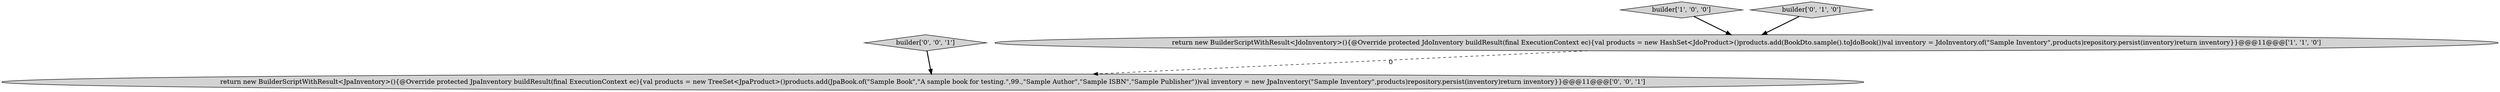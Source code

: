 digraph {
0 [style = filled, label = "return new BuilderScriptWithResult<JdoInventory>(){@Override protected JdoInventory buildResult(final ExecutionContext ec){val products = new HashSet<JdoProduct>()products.add(BookDto.sample().toJdoBook())val inventory = JdoInventory.of(\"Sample Inventory\",products)repository.persist(inventory)return inventory}}@@@11@@@['1', '1', '0']", fillcolor = lightgray, shape = ellipse image = "AAA0AAABBB1BBB"];
1 [style = filled, label = "builder['1', '0', '0']", fillcolor = lightgray, shape = diamond image = "AAA0AAABBB1BBB"];
2 [style = filled, label = "builder['0', '1', '0']", fillcolor = lightgray, shape = diamond image = "AAA0AAABBB2BBB"];
3 [style = filled, label = "return new BuilderScriptWithResult<JpaInventory>(){@Override protected JpaInventory buildResult(final ExecutionContext ec){val products = new TreeSet<JpaProduct>()products.add(JpaBook.of(\"Sample Book\",\"A sample book for testing.\",99.,\"Sample Author\",\"Sample ISBN\",\"Sample Publisher\"))val inventory = new JpaInventory(\"Sample Inventory\",products)repository.persist(inventory)return inventory}}@@@11@@@['0', '0', '1']", fillcolor = lightgray, shape = ellipse image = "AAA0AAABBB3BBB"];
4 [style = filled, label = "builder['0', '0', '1']", fillcolor = lightgray, shape = diamond image = "AAA0AAABBB3BBB"];
2->0 [style = bold, label=""];
0->3 [style = dashed, label="0"];
1->0 [style = bold, label=""];
4->3 [style = bold, label=""];
}

